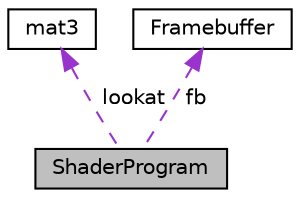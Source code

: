 digraph "ShaderProgram"
{
  edge [fontname="Helvetica",fontsize="10",labelfontname="Helvetica",labelfontsize="10"];
  node [fontname="Helvetica",fontsize="10",shape=record];
  Node1 [label="ShaderProgram",height=0.2,width=0.4,color="black", fillcolor="grey75", style="filled", fontcolor="black"];
  Node2 -> Node1 [dir="back",color="darkorchid3",fontsize="10",style="dashed",label=" lookat" ,fontname="Helvetica"];
  Node2 [label="mat3",height=0.2,width=0.4,color="black", fillcolor="white", style="filled",URL="$classmat3.html",tooltip="3x3 Matrix for storing float variables "];
  Node3 -> Node1 [dir="back",color="darkorchid3",fontsize="10",style="dashed",label=" fb" ,fontname="Helvetica"];
  Node3 [label="Framebuffer",height=0.2,width=0.4,color="black", fillcolor="white", style="filled",URL="$classFramebuffer.html",tooltip="Class for interaction with the screen through fb0. "];
}
